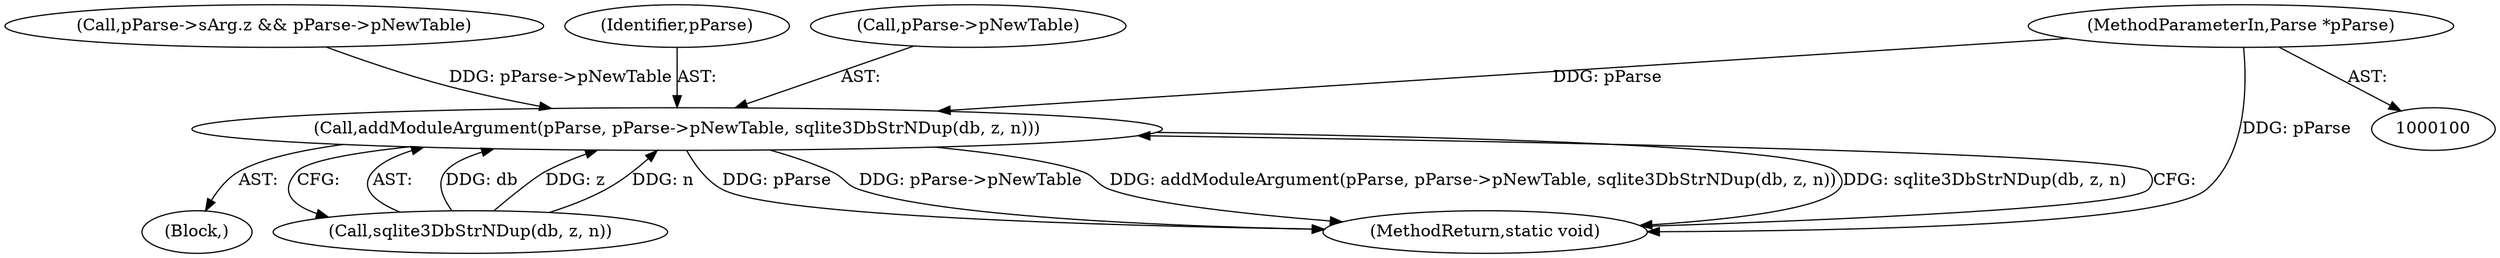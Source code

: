 digraph "0_Chrome_517ac71c9ee27f856f9becde8abea7d1604af9d4@pointer" {
"1000101" [label="(MethodParameterIn,Parse *pParse)"];
"1000138" [label="(Call,addModuleArgument(pParse, pParse->pNewTable, sqlite3DbStrNDup(db, z, n)))"];
"1000104" [label="(Call,pParse->sArg.z && pParse->pNewTable)"];
"1000113" [label="(Block,)"];
"1000143" [label="(Call,sqlite3DbStrNDup(db, z, n))"];
"1000138" [label="(Call,addModuleArgument(pParse, pParse->pNewTable, sqlite3DbStrNDup(db, z, n)))"];
"1000139" [label="(Identifier,pParse)"];
"1000147" [label="(MethodReturn,static void)"];
"1000101" [label="(MethodParameterIn,Parse *pParse)"];
"1000140" [label="(Call,pParse->pNewTable)"];
"1000101" -> "1000100"  [label="AST: "];
"1000101" -> "1000147"  [label="DDG: pParse"];
"1000101" -> "1000138"  [label="DDG: pParse"];
"1000138" -> "1000113"  [label="AST: "];
"1000138" -> "1000143"  [label="CFG: "];
"1000139" -> "1000138"  [label="AST: "];
"1000140" -> "1000138"  [label="AST: "];
"1000143" -> "1000138"  [label="AST: "];
"1000147" -> "1000138"  [label="CFG: "];
"1000138" -> "1000147"  [label="DDG: pParse"];
"1000138" -> "1000147"  [label="DDG: pParse->pNewTable"];
"1000138" -> "1000147"  [label="DDG: addModuleArgument(pParse, pParse->pNewTable, sqlite3DbStrNDup(db, z, n))"];
"1000138" -> "1000147"  [label="DDG: sqlite3DbStrNDup(db, z, n)"];
"1000104" -> "1000138"  [label="DDG: pParse->pNewTable"];
"1000143" -> "1000138"  [label="DDG: db"];
"1000143" -> "1000138"  [label="DDG: z"];
"1000143" -> "1000138"  [label="DDG: n"];
}
